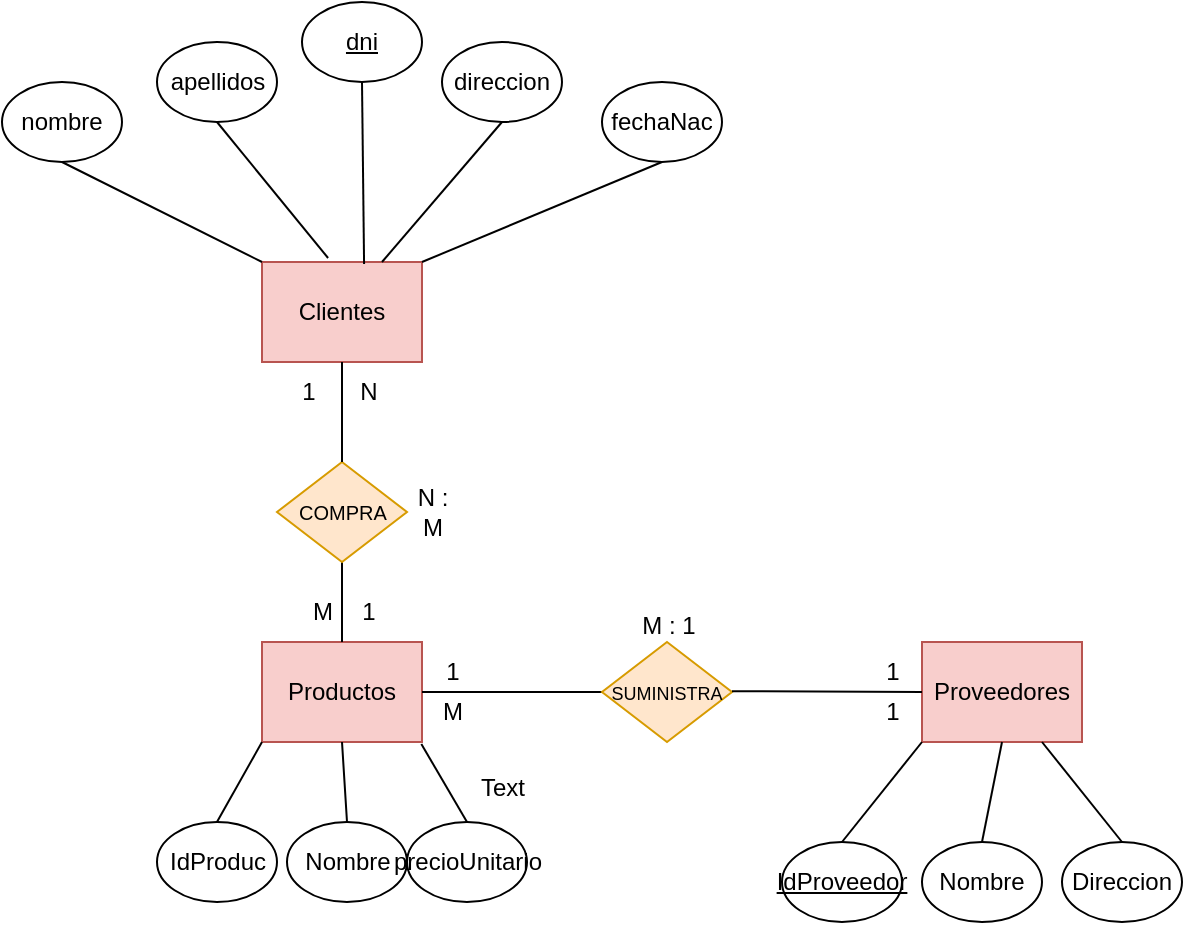 <mxfile version="24.7.7">
  <diagram name="Página-1" id="9_MLxDljh9_GYBhuz-ik">
    <mxGraphModel dx="326" dy="503" grid="1" gridSize="10" guides="1" tooltips="1" connect="0" arrows="1" fold="1" page="1" pageScale="1" pageWidth="827" pageHeight="1169" math="0" shadow="0">
      <root>
        <mxCell id="0" />
        <mxCell id="1" parent="0" />
        <mxCell id="Kps_Bdfrbykp4vlgLDEr-1" value="Clientes" style="rounded=0;whiteSpace=wrap;html=1;fillColor=#f8cecc;strokeColor=#b85450;" vertex="1" parent="1">
          <mxGeometry x="200" y="240" width="80" height="50" as="geometry" />
        </mxCell>
        <mxCell id="Kps_Bdfrbykp4vlgLDEr-3" value="nombre" style="ellipse;whiteSpace=wrap;html=1;" vertex="1" parent="1">
          <mxGeometry x="70" y="150" width="60" height="40" as="geometry" />
        </mxCell>
        <mxCell id="Kps_Bdfrbykp4vlgLDEr-4" value="apellidos" style="ellipse;whiteSpace=wrap;html=1;" vertex="1" parent="1">
          <mxGeometry x="147.5" y="130" width="60" height="40" as="geometry" />
        </mxCell>
        <mxCell id="Kps_Bdfrbykp4vlgLDEr-5" value="&lt;u&gt;dni&lt;/u&gt;" style="ellipse;whiteSpace=wrap;html=1;" vertex="1" parent="1">
          <mxGeometry x="220" y="110" width="60" height="40" as="geometry" />
        </mxCell>
        <mxCell id="Kps_Bdfrbykp4vlgLDEr-6" value="direccion" style="ellipse;whiteSpace=wrap;html=1;" vertex="1" parent="1">
          <mxGeometry x="290" y="130" width="60" height="40" as="geometry" />
        </mxCell>
        <mxCell id="Kps_Bdfrbykp4vlgLDEr-7" value="fechaNac" style="ellipse;whiteSpace=wrap;html=1;" vertex="1" parent="1">
          <mxGeometry x="370" y="150" width="60" height="40" as="geometry" />
        </mxCell>
        <mxCell id="Kps_Bdfrbykp4vlgLDEr-10" value="" style="endArrow=none;html=1;rounded=0;entryX=0;entryY=0;entryDx=0;entryDy=0;exitX=0.5;exitY=1;exitDx=0;exitDy=0;" edge="1" parent="1" source="Kps_Bdfrbykp4vlgLDEr-3" target="Kps_Bdfrbykp4vlgLDEr-1">
          <mxGeometry width="50" height="50" relative="1" as="geometry">
            <mxPoint x="80" y="180" as="sourcePoint" />
            <mxPoint x="230" y="250" as="targetPoint" />
          </mxGeometry>
        </mxCell>
        <mxCell id="Kps_Bdfrbykp4vlgLDEr-11" value="" style="endArrow=none;html=1;rounded=0;entryX=0.413;entryY=-0.04;entryDx=0;entryDy=0;exitX=0.5;exitY=1;exitDx=0;exitDy=0;entryPerimeter=0;" edge="1" parent="1" source="Kps_Bdfrbykp4vlgLDEr-4" target="Kps_Bdfrbykp4vlgLDEr-1">
          <mxGeometry width="50" height="50" relative="1" as="geometry">
            <mxPoint x="150" y="180" as="sourcePoint" />
            <mxPoint x="250" y="250" as="targetPoint" />
          </mxGeometry>
        </mxCell>
        <mxCell id="Kps_Bdfrbykp4vlgLDEr-12" value="" style="endArrow=none;html=1;rounded=0;exitX=0.5;exitY=1;exitDx=0;exitDy=0;entryX=0.638;entryY=0.02;entryDx=0;entryDy=0;entryPerimeter=0;" edge="1" parent="1" source="Kps_Bdfrbykp4vlgLDEr-5" target="Kps_Bdfrbykp4vlgLDEr-1">
          <mxGeometry width="50" height="50" relative="1" as="geometry">
            <mxPoint x="231" y="190" as="sourcePoint" />
            <mxPoint x="271" y="230" as="targetPoint" />
          </mxGeometry>
        </mxCell>
        <mxCell id="Kps_Bdfrbykp4vlgLDEr-13" value="" style="endArrow=none;html=1;rounded=0;exitX=0.5;exitY=1;exitDx=0;exitDy=0;entryX=0.75;entryY=0;entryDx=0;entryDy=0;" edge="1" parent="1" source="Kps_Bdfrbykp4vlgLDEr-6" target="Kps_Bdfrbykp4vlgLDEr-1">
          <mxGeometry width="50" height="50" relative="1" as="geometry">
            <mxPoint x="301" y="190" as="sourcePoint" />
            <mxPoint x="270" y="230" as="targetPoint" />
          </mxGeometry>
        </mxCell>
        <mxCell id="Kps_Bdfrbykp4vlgLDEr-14" value="" style="endArrow=none;html=1;rounded=0;entryX=1;entryY=0;entryDx=0;entryDy=0;exitX=0.5;exitY=1;exitDx=0;exitDy=0;" edge="1" parent="1" source="Kps_Bdfrbykp4vlgLDEr-7" target="Kps_Bdfrbykp4vlgLDEr-1">
          <mxGeometry width="50" height="50" relative="1" as="geometry">
            <mxPoint x="371" y="190" as="sourcePoint" />
            <mxPoint x="414" y="258" as="targetPoint" />
          </mxGeometry>
        </mxCell>
        <mxCell id="Kps_Bdfrbykp4vlgLDEr-17" value="Productos" style="rounded=0;whiteSpace=wrap;html=1;fillColor=#f8cecc;strokeColor=#b85450;" vertex="1" parent="1">
          <mxGeometry x="200" y="430" width="80" height="50" as="geometry" />
        </mxCell>
        <mxCell id="Kps_Bdfrbykp4vlgLDEr-30" value="Proveedores" style="rounded=0;whiteSpace=wrap;html=1;fillColor=#f8cecc;strokeColor=#b85450;" vertex="1" parent="1">
          <mxGeometry x="530" y="430" width="80" height="50" as="geometry" />
        </mxCell>
        <mxCell id="Kps_Bdfrbykp4vlgLDEr-31" value="&lt;u&gt;IdProveedor&lt;/u&gt;" style="ellipse;whiteSpace=wrap;html=1;" vertex="1" parent="1">
          <mxGeometry x="460" y="530" width="60" height="40" as="geometry" />
        </mxCell>
        <mxCell id="Kps_Bdfrbykp4vlgLDEr-32" value="Direccion" style="ellipse;whiteSpace=wrap;html=1;" vertex="1" parent="1">
          <mxGeometry x="600" y="530" width="60" height="40" as="geometry" />
        </mxCell>
        <mxCell id="Kps_Bdfrbykp4vlgLDEr-33" value="Nombre" style="ellipse;whiteSpace=wrap;html=1;" vertex="1" parent="1">
          <mxGeometry x="530" y="530" width="60" height="40" as="geometry" />
        </mxCell>
        <mxCell id="Kps_Bdfrbykp4vlgLDEr-34" value="" style="endArrow=none;html=1;rounded=0;exitX=0.5;exitY=0;exitDx=0;exitDy=0;entryX=0;entryY=1;entryDx=0;entryDy=0;" edge="1" parent="1" source="Kps_Bdfrbykp4vlgLDEr-31" target="Kps_Bdfrbykp4vlgLDEr-30">
          <mxGeometry width="50" height="50" relative="1" as="geometry">
            <mxPoint x="490" y="460" as="sourcePoint" />
            <mxPoint x="540" y="410" as="targetPoint" />
          </mxGeometry>
        </mxCell>
        <mxCell id="Kps_Bdfrbykp4vlgLDEr-35" value="" style="endArrow=none;html=1;rounded=0;entryX=0.5;entryY=1;entryDx=0;entryDy=0;exitX=0.5;exitY=0;exitDx=0;exitDy=0;" edge="1" parent="1" source="Kps_Bdfrbykp4vlgLDEr-33" target="Kps_Bdfrbykp4vlgLDEr-30">
          <mxGeometry width="50" height="50" relative="1" as="geometry">
            <mxPoint x="480" y="480" as="sourcePoint" />
            <mxPoint x="530" y="430" as="targetPoint" />
          </mxGeometry>
        </mxCell>
        <mxCell id="Kps_Bdfrbykp4vlgLDEr-36" value="" style="endArrow=none;html=1;rounded=0;entryX=0.75;entryY=1;entryDx=0;entryDy=0;exitX=0.5;exitY=0;exitDx=0;exitDy=0;" edge="1" parent="1" source="Kps_Bdfrbykp4vlgLDEr-32" target="Kps_Bdfrbykp4vlgLDEr-30">
          <mxGeometry width="50" height="50" relative="1" as="geometry">
            <mxPoint x="540" y="480" as="sourcePoint" />
            <mxPoint x="550" y="430" as="targetPoint" />
          </mxGeometry>
        </mxCell>
        <mxCell id="Kps_Bdfrbykp4vlgLDEr-38" value="" style="endArrow=none;html=1;rounded=0;entryX=1;entryY=0.5;entryDx=0;entryDy=0;exitX=0;exitY=0.5;exitDx=0;exitDy=0;" edge="1" parent="1" source="Kps_Bdfrbykp4vlgLDEr-49" target="Kps_Bdfrbykp4vlgLDEr-17">
          <mxGeometry width="50" height="50" relative="1" as="geometry">
            <mxPoint x="400" y="455" as="sourcePoint" />
            <mxPoint x="440" y="350" as="targetPoint" />
          </mxGeometry>
        </mxCell>
        <mxCell id="Kps_Bdfrbykp4vlgLDEr-41" value="IdProduc" style="ellipse;whiteSpace=wrap;html=1;" vertex="1" parent="1">
          <mxGeometry x="147.5" y="520" width="60" height="40" as="geometry" />
        </mxCell>
        <mxCell id="Kps_Bdfrbykp4vlgLDEr-42" value="Nombre" style="ellipse;whiteSpace=wrap;html=1;" vertex="1" parent="1">
          <mxGeometry x="212.5" y="520" width="60" height="40" as="geometry" />
        </mxCell>
        <mxCell id="Kps_Bdfrbykp4vlgLDEr-43" value="" style="endArrow=none;html=1;rounded=0;entryX=0;entryY=1;entryDx=0;entryDy=0;exitX=0.5;exitY=0;exitDx=0;exitDy=0;" edge="1" parent="1" source="Kps_Bdfrbykp4vlgLDEr-41" target="Kps_Bdfrbykp4vlgLDEr-17">
          <mxGeometry width="50" height="50" relative="1" as="geometry">
            <mxPoint x="390" y="400" as="sourcePoint" />
            <mxPoint x="440" y="350" as="targetPoint" />
          </mxGeometry>
        </mxCell>
        <mxCell id="Kps_Bdfrbykp4vlgLDEr-44" value="" style="endArrow=none;html=1;rounded=0;exitX=0.5;exitY=0;exitDx=0;exitDy=0;entryX=0.5;entryY=1;entryDx=0;entryDy=0;" edge="1" parent="1" source="Kps_Bdfrbykp4vlgLDEr-42" target="Kps_Bdfrbykp4vlgLDEr-17">
          <mxGeometry width="50" height="50" relative="1" as="geometry">
            <mxPoint x="215" y="460" as="sourcePoint" />
            <mxPoint x="250" y="410" as="targetPoint" />
          </mxGeometry>
        </mxCell>
        <mxCell id="Kps_Bdfrbykp4vlgLDEr-45" value="" style="endArrow=none;html=1;rounded=0;exitX=0.5;exitY=0;exitDx=0;exitDy=0;" edge="1" parent="1" source="Kps_Bdfrbykp4vlgLDEr-17">
          <mxGeometry width="50" height="50" relative="1" as="geometry">
            <mxPoint x="390" y="400" as="sourcePoint" />
            <mxPoint x="240" y="390" as="targetPoint" />
          </mxGeometry>
        </mxCell>
        <mxCell id="Kps_Bdfrbykp4vlgLDEr-46" value="&lt;font style=&quot;font-size: 10px;&quot;&gt;COMPRA&lt;/font&gt;" style="rhombus;whiteSpace=wrap;html=1;fillColor=#ffe6cc;strokeColor=#d79b00;" vertex="1" parent="1">
          <mxGeometry x="207.5" y="340" width="65" height="50" as="geometry" />
        </mxCell>
        <mxCell id="Kps_Bdfrbykp4vlgLDEr-47" value="" style="endArrow=none;html=1;rounded=0;entryX=0.5;entryY=1;entryDx=0;entryDy=0;exitX=0.5;exitY=0;exitDx=0;exitDy=0;" edge="1" parent="1" source="Kps_Bdfrbykp4vlgLDEr-46" target="Kps_Bdfrbykp4vlgLDEr-1">
          <mxGeometry width="50" height="50" relative="1" as="geometry">
            <mxPoint x="350" y="310" as="sourcePoint" />
            <mxPoint x="400" y="260" as="targetPoint" />
          </mxGeometry>
        </mxCell>
        <mxCell id="Kps_Bdfrbykp4vlgLDEr-48" value="Text" style="text;html=1;align=center;verticalAlign=middle;resizable=0;points=[];autosize=1;strokeColor=none;fillColor=none;" vertex="1" parent="1">
          <mxGeometry x="295" y="488" width="50" height="30" as="geometry" />
        </mxCell>
        <mxCell id="Kps_Bdfrbykp4vlgLDEr-49" value="&lt;font style=&quot;font-size: 9px;&quot;&gt;SUMINISTRA&lt;/font&gt;" style="rhombus;whiteSpace=wrap;html=1;fillColor=#ffe6cc;strokeColor=#d79b00;" vertex="1" parent="1">
          <mxGeometry x="370" y="430" width="65" height="50" as="geometry" />
        </mxCell>
        <mxCell id="Kps_Bdfrbykp4vlgLDEr-50" value="" style="endArrow=none;html=1;rounded=0;entryX=1;entryY=0.5;entryDx=0;entryDy=0;exitX=0;exitY=0.5;exitDx=0;exitDy=0;" edge="1" parent="1" source="Kps_Bdfrbykp4vlgLDEr-30">
          <mxGeometry width="50" height="50" relative="1" as="geometry">
            <mxPoint x="525" y="454.58" as="sourcePoint" />
            <mxPoint x="435" y="454.58" as="targetPoint" />
          </mxGeometry>
        </mxCell>
        <mxCell id="Kps_Bdfrbykp4vlgLDEr-53" value="1" style="text;html=1;align=center;verticalAlign=middle;resizable=0;points=[];autosize=1;strokeColor=none;fillColor=none;" vertex="1" parent="1">
          <mxGeometry x="207.5" y="290" width="30" height="30" as="geometry" />
        </mxCell>
        <mxCell id="Kps_Bdfrbykp4vlgLDEr-54" value="M" style="text;html=1;align=center;verticalAlign=middle;resizable=0;points=[];autosize=1;strokeColor=none;fillColor=none;" vertex="1" parent="1">
          <mxGeometry x="215" y="400" width="30" height="30" as="geometry" />
        </mxCell>
        <mxCell id="Kps_Bdfrbykp4vlgLDEr-55" value="1" style="text;html=1;align=center;verticalAlign=middle;resizable=0;points=[];autosize=1;strokeColor=none;fillColor=none;" vertex="1" parent="1">
          <mxGeometry x="237.5" y="400" width="30" height="30" as="geometry" />
        </mxCell>
        <mxCell id="Kps_Bdfrbykp4vlgLDEr-56" value="N" style="text;html=1;align=center;verticalAlign=middle;resizable=0;points=[];autosize=1;strokeColor=none;fillColor=none;" vertex="1" parent="1">
          <mxGeometry x="237.5" y="290" width="30" height="30" as="geometry" />
        </mxCell>
        <mxCell id="Kps_Bdfrbykp4vlgLDEr-57" value="N :&lt;div&gt;M&lt;/div&gt;" style="text;html=1;align=center;verticalAlign=middle;resizable=0;points=[];autosize=1;strokeColor=none;fillColor=none;" vertex="1" parent="1">
          <mxGeometry x="265" y="345" width="40" height="40" as="geometry" />
        </mxCell>
        <mxCell id="Kps_Bdfrbykp4vlgLDEr-58" value="1" style="text;html=1;align=center;verticalAlign=middle;resizable=0;points=[];autosize=1;strokeColor=none;fillColor=none;" vertex="1" parent="1">
          <mxGeometry x="280" y="430" width="30" height="30" as="geometry" />
        </mxCell>
        <mxCell id="Kps_Bdfrbykp4vlgLDEr-59" value="1" style="text;html=1;align=center;verticalAlign=middle;resizable=0;points=[];autosize=1;strokeColor=none;fillColor=none;" vertex="1" parent="1">
          <mxGeometry x="500" y="430" width="30" height="30" as="geometry" />
        </mxCell>
        <mxCell id="Kps_Bdfrbykp4vlgLDEr-60" value="1" style="text;html=1;align=center;verticalAlign=middle;resizable=0;points=[];autosize=1;strokeColor=none;fillColor=none;" vertex="1" parent="1">
          <mxGeometry x="500" y="450" width="30" height="30" as="geometry" />
        </mxCell>
        <mxCell id="Kps_Bdfrbykp4vlgLDEr-61" value="M" style="text;html=1;align=center;verticalAlign=middle;resizable=0;points=[];autosize=1;strokeColor=none;fillColor=none;" vertex="1" parent="1">
          <mxGeometry x="280" y="450" width="30" height="30" as="geometry" />
        </mxCell>
        <mxCell id="Kps_Bdfrbykp4vlgLDEr-62" value="precioUnitario" style="ellipse;whiteSpace=wrap;html=1;" vertex="1" parent="1">
          <mxGeometry x="272.5" y="520" width="60" height="40" as="geometry" />
        </mxCell>
        <mxCell id="Kps_Bdfrbykp4vlgLDEr-63" value="" style="endArrow=none;html=1;rounded=0;exitX=0.5;exitY=0;exitDx=0;exitDy=0;entryX=-0.011;entryY=1.033;entryDx=0;entryDy=0;entryPerimeter=0;" edge="1" parent="1" source="Kps_Bdfrbykp4vlgLDEr-62" target="Kps_Bdfrbykp4vlgLDEr-61">
          <mxGeometry width="50" height="50" relative="1" as="geometry">
            <mxPoint x="275" y="460" as="sourcePoint" />
            <mxPoint x="300" y="480" as="targetPoint" />
          </mxGeometry>
        </mxCell>
        <mxCell id="Kps_Bdfrbykp4vlgLDEr-65" value="M : 1" style="text;html=1;align=center;verticalAlign=middle;resizable=0;points=[];autosize=1;strokeColor=none;fillColor=none;" vertex="1" parent="1">
          <mxGeometry x="377.5" y="407" width="50" height="30" as="geometry" />
        </mxCell>
      </root>
    </mxGraphModel>
  </diagram>
</mxfile>
